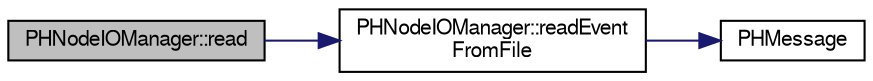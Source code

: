 digraph "PHNodeIOManager::read"
{
  bgcolor="transparent";
  edge [fontname="FreeSans",fontsize="10",labelfontname="FreeSans",labelfontsize="10"];
  node [fontname="FreeSans",fontsize="10",shape=record];
  rankdir="LR";
  Node1 [label="PHNodeIOManager::read",height=0.2,width=0.4,color="black", fillcolor="grey75", style="filled" fontcolor="black"];
  Node1 -> Node2 [color="midnightblue",fontsize="10",style="solid",fontname="FreeSans"];
  Node2 [label="PHNodeIOManager::readEvent\lFromFile",height=0.2,width=0.4,color="black",URL="$d7/d4d/classPHNodeIOManager.html#a78c3103ae5561ab423517d5ebb880a38"];
  Node2 -> Node3 [color="midnightblue",fontsize="10",style="solid",fontname="FreeSans"];
  Node3 [label="PHMessage",height=0.2,width=0.4,color="black",URL="$d5/d88/PHMessage_8cc.html#a04070e856fed35b20952495249e0357f"];
}
